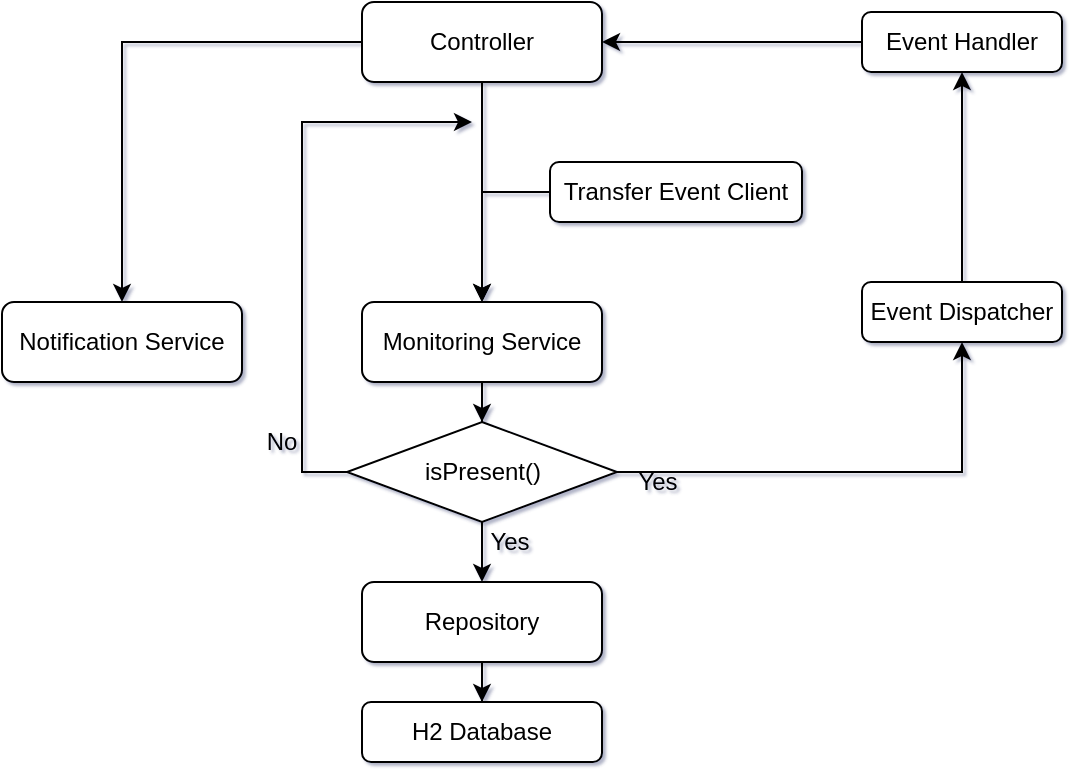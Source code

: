 <mxfile version="13.8.5" type="github">
  <diagram id="C5RBs43oDa-KdzZeNtuy" name="Page-1">
    <mxGraphModel dx="1117" dy="624" grid="1" gridSize="10" guides="1" tooltips="1" connect="1" arrows="1" fold="1" page="1" pageScale="1" pageWidth="827" pageHeight="1169" math="0" shadow="1">
      <root>
        <mxCell id="WIyWlLk6GJQsqaUBKTNV-0" />
        <mxCell id="WIyWlLk6GJQsqaUBKTNV-1" parent="WIyWlLk6GJQsqaUBKTNV-0" />
        <mxCell id="ZklHeY7CvOgxhxFtTLcC-13" style="edgeStyle=orthogonalEdgeStyle;rounded=0;orthogonalLoop=1;jettySize=auto;html=1;entryX=0.5;entryY=0;entryDx=0;entryDy=0;" edge="1" parent="WIyWlLk6GJQsqaUBKTNV-1" source="WIyWlLk6GJQsqaUBKTNV-3" target="ZklHeY7CvOgxhxFtTLcC-1">
          <mxGeometry relative="1" as="geometry" />
        </mxCell>
        <mxCell id="WIyWlLk6GJQsqaUBKTNV-3" value="Controller" style="rounded=1;whiteSpace=wrap;html=1;fontSize=12;glass=0;strokeWidth=1;shadow=0;" parent="WIyWlLk6GJQsqaUBKTNV-1" vertex="1">
          <mxGeometry x="360" y="50" width="120" height="40" as="geometry" />
        </mxCell>
        <mxCell id="ZklHeY7CvOgxhxFtTLcC-11" value="" style="edgeStyle=orthogonalEdgeStyle;rounded=0;orthogonalLoop=1;jettySize=auto;html=1;" edge="1" parent="WIyWlLk6GJQsqaUBKTNV-1" source="WIyWlLk6GJQsqaUBKTNV-7" target="WIyWlLk6GJQsqaUBKTNV-3">
          <mxGeometry relative="1" as="geometry" />
        </mxCell>
        <mxCell id="WIyWlLk6GJQsqaUBKTNV-7" value="Event Handler" style="rounded=1;whiteSpace=wrap;html=1;fontSize=12;glass=0;strokeWidth=1;shadow=0;" parent="WIyWlLk6GJQsqaUBKTNV-1" vertex="1">
          <mxGeometry x="610" y="55" width="100" height="30" as="geometry" />
        </mxCell>
        <mxCell id="WIyWlLk6GJQsqaUBKTNV-11" value="H2 Database" style="rounded=1;whiteSpace=wrap;html=1;fontSize=12;glass=0;strokeWidth=1;shadow=0;" parent="WIyWlLk6GJQsqaUBKTNV-1" vertex="1">
          <mxGeometry x="360" y="400" width="120" height="30" as="geometry" />
        </mxCell>
        <mxCell id="ZklHeY7CvOgxhxFtTLcC-9" value="" style="edgeStyle=orthogonalEdgeStyle;rounded=0;orthogonalLoop=1;jettySize=auto;html=1;exitX=1;exitY=0.5;exitDx=0;exitDy=0;" edge="1" parent="WIyWlLk6GJQsqaUBKTNV-1" source="ZklHeY7CvOgxhxFtTLcC-27" target="ZklHeY7CvOgxhxFtTLcC-3">
          <mxGeometry relative="1" as="geometry" />
        </mxCell>
        <mxCell id="ZklHeY7CvOgxhxFtTLcC-28" value="" style="edgeStyle=orthogonalEdgeStyle;rounded=0;orthogonalLoop=1;jettySize=auto;html=1;" edge="1" parent="WIyWlLk6GJQsqaUBKTNV-1" source="ZklHeY7CvOgxhxFtTLcC-0" target="ZklHeY7CvOgxhxFtTLcC-27">
          <mxGeometry relative="1" as="geometry" />
        </mxCell>
        <mxCell id="ZklHeY7CvOgxhxFtTLcC-0" value="Monitoring Service" style="rounded=1;whiteSpace=wrap;html=1;" vertex="1" parent="WIyWlLk6GJQsqaUBKTNV-1">
          <mxGeometry x="360" y="200" width="120" height="40" as="geometry" />
        </mxCell>
        <mxCell id="ZklHeY7CvOgxhxFtTLcC-1" value="Notification Service" style="rounded=1;whiteSpace=wrap;html=1;" vertex="1" parent="WIyWlLk6GJQsqaUBKTNV-1">
          <mxGeometry x="180" y="200" width="120" height="40" as="geometry" />
        </mxCell>
        <mxCell id="ZklHeY7CvOgxhxFtTLcC-10" value="" style="edgeStyle=orthogonalEdgeStyle;rounded=0;orthogonalLoop=1;jettySize=auto;html=1;" edge="1" parent="WIyWlLk6GJQsqaUBKTNV-1" source="ZklHeY7CvOgxhxFtTLcC-3" target="WIyWlLk6GJQsqaUBKTNV-7">
          <mxGeometry relative="1" as="geometry" />
        </mxCell>
        <mxCell id="ZklHeY7CvOgxhxFtTLcC-3" value="Event Dispatcher" style="rounded=1;whiteSpace=wrap;html=1;fontSize=12;glass=0;strokeWidth=1;shadow=0;" vertex="1" parent="WIyWlLk6GJQsqaUBKTNV-1">
          <mxGeometry x="610" y="190" width="100" height="30" as="geometry" />
        </mxCell>
        <mxCell id="ZklHeY7CvOgxhxFtTLcC-32" value="" style="edgeStyle=orthogonalEdgeStyle;rounded=0;orthogonalLoop=1;jettySize=auto;html=1;exitX=0.5;exitY=1;exitDx=0;exitDy=0;" edge="1" parent="WIyWlLk6GJQsqaUBKTNV-1" source="WIyWlLk6GJQsqaUBKTNV-3" target="ZklHeY7CvOgxhxFtTLcC-0">
          <mxGeometry relative="1" as="geometry" />
        </mxCell>
        <mxCell id="ZklHeY7CvOgxhxFtTLcC-33" value="" style="edgeStyle=orthogonalEdgeStyle;rounded=0;orthogonalLoop=1;jettySize=auto;html=1;entryX=0.5;entryY=0;entryDx=0;entryDy=0;exitX=0;exitY=0.5;exitDx=0;exitDy=0;" edge="1" parent="WIyWlLk6GJQsqaUBKTNV-1" source="ZklHeY7CvOgxhxFtTLcC-4" target="ZklHeY7CvOgxhxFtTLcC-0">
          <mxGeometry relative="1" as="geometry">
            <Array as="points">
              <mxPoint x="420" y="145" />
            </Array>
          </mxGeometry>
        </mxCell>
        <mxCell id="ZklHeY7CvOgxhxFtTLcC-4" value="Transfer Event Client" style="rounded=1;whiteSpace=wrap;html=1;fontSize=12;glass=0;strokeWidth=1;shadow=0;" vertex="1" parent="WIyWlLk6GJQsqaUBKTNV-1">
          <mxGeometry x="454" y="130" width="126" height="30" as="geometry" />
        </mxCell>
        <mxCell id="ZklHeY7CvOgxhxFtTLcC-21" value="" style="edgeStyle=orthogonalEdgeStyle;rounded=0;orthogonalLoop=1;jettySize=auto;html=1;entryX=0.5;entryY=0;entryDx=0;entryDy=0;" edge="1" parent="WIyWlLk6GJQsqaUBKTNV-1" source="ZklHeY7CvOgxhxFtTLcC-6" target="WIyWlLk6GJQsqaUBKTNV-11">
          <mxGeometry relative="1" as="geometry">
            <mxPoint x="420.034" y="340" as="targetPoint" />
          </mxGeometry>
        </mxCell>
        <mxCell id="ZklHeY7CvOgxhxFtTLcC-6" value="Repository" style="rounded=1;whiteSpace=wrap;html=1;fontSize=12;glass=0;strokeWidth=1;shadow=0;" vertex="1" parent="WIyWlLk6GJQsqaUBKTNV-1">
          <mxGeometry x="360" y="340" width="120" height="40" as="geometry" />
        </mxCell>
        <mxCell id="ZklHeY7CvOgxhxFtTLcC-25" style="edgeStyle=orthogonalEdgeStyle;rounded=0;orthogonalLoop=1;jettySize=auto;html=1;exitX=0.5;exitY=1;exitDx=0;exitDy=0;" edge="1" parent="WIyWlLk6GJQsqaUBKTNV-1" source="ZklHeY7CvOgxhxFtTLcC-4" target="ZklHeY7CvOgxhxFtTLcC-4">
          <mxGeometry relative="1" as="geometry" />
        </mxCell>
        <mxCell id="ZklHeY7CvOgxhxFtTLcC-29" value="" style="edgeStyle=orthogonalEdgeStyle;rounded=0;orthogonalLoop=1;jettySize=auto;html=1;" edge="1" parent="WIyWlLk6GJQsqaUBKTNV-1" source="ZklHeY7CvOgxhxFtTLcC-27" target="ZklHeY7CvOgxhxFtTLcC-6">
          <mxGeometry relative="1" as="geometry" />
        </mxCell>
        <mxCell id="ZklHeY7CvOgxhxFtTLcC-30" style="edgeStyle=orthogonalEdgeStyle;rounded=0;orthogonalLoop=1;jettySize=auto;html=1;" edge="1" parent="WIyWlLk6GJQsqaUBKTNV-1" source="ZklHeY7CvOgxhxFtTLcC-27">
          <mxGeometry relative="1" as="geometry">
            <mxPoint x="415" y="110" as="targetPoint" />
            <Array as="points">
              <mxPoint x="330" y="285" />
              <mxPoint x="330" y="110" />
            </Array>
          </mxGeometry>
        </mxCell>
        <mxCell id="ZklHeY7CvOgxhxFtTLcC-27" value="isPresent()" style="rhombus;whiteSpace=wrap;html=1;" vertex="1" parent="WIyWlLk6GJQsqaUBKTNV-1">
          <mxGeometry x="352.5" y="260" width="135" height="50" as="geometry" />
        </mxCell>
        <mxCell id="ZklHeY7CvOgxhxFtTLcC-34" value="No" style="text;html=1;strokeColor=none;fillColor=none;align=center;verticalAlign=middle;whiteSpace=wrap;rounded=0;" vertex="1" parent="WIyWlLk6GJQsqaUBKTNV-1">
          <mxGeometry x="300" y="260" width="40" height="20" as="geometry" />
        </mxCell>
        <mxCell id="ZklHeY7CvOgxhxFtTLcC-36" value="Yes" style="text;html=1;strokeColor=none;fillColor=none;align=center;verticalAlign=middle;whiteSpace=wrap;rounded=0;" vertex="1" parent="WIyWlLk6GJQsqaUBKTNV-1">
          <mxGeometry x="487.5" y="280" width="40" height="20" as="geometry" />
        </mxCell>
        <mxCell id="ZklHeY7CvOgxhxFtTLcC-37" value="Yes" style="text;html=1;strokeColor=none;fillColor=none;align=center;verticalAlign=middle;whiteSpace=wrap;rounded=0;" vertex="1" parent="WIyWlLk6GJQsqaUBKTNV-1">
          <mxGeometry x="414" y="310" width="40" height="20" as="geometry" />
        </mxCell>
        <mxCell id="ZklHeY7CvOgxhxFtTLcC-40" style="edgeStyle=orthogonalEdgeStyle;rounded=0;orthogonalLoop=1;jettySize=auto;html=1;exitX=0.5;exitY=1;exitDx=0;exitDy=0;" edge="1" parent="WIyWlLk6GJQsqaUBKTNV-1" source="ZklHeY7CvOgxhxFtTLcC-36" target="ZklHeY7CvOgxhxFtTLcC-36">
          <mxGeometry relative="1" as="geometry" />
        </mxCell>
      </root>
    </mxGraphModel>
  </diagram>
</mxfile>
